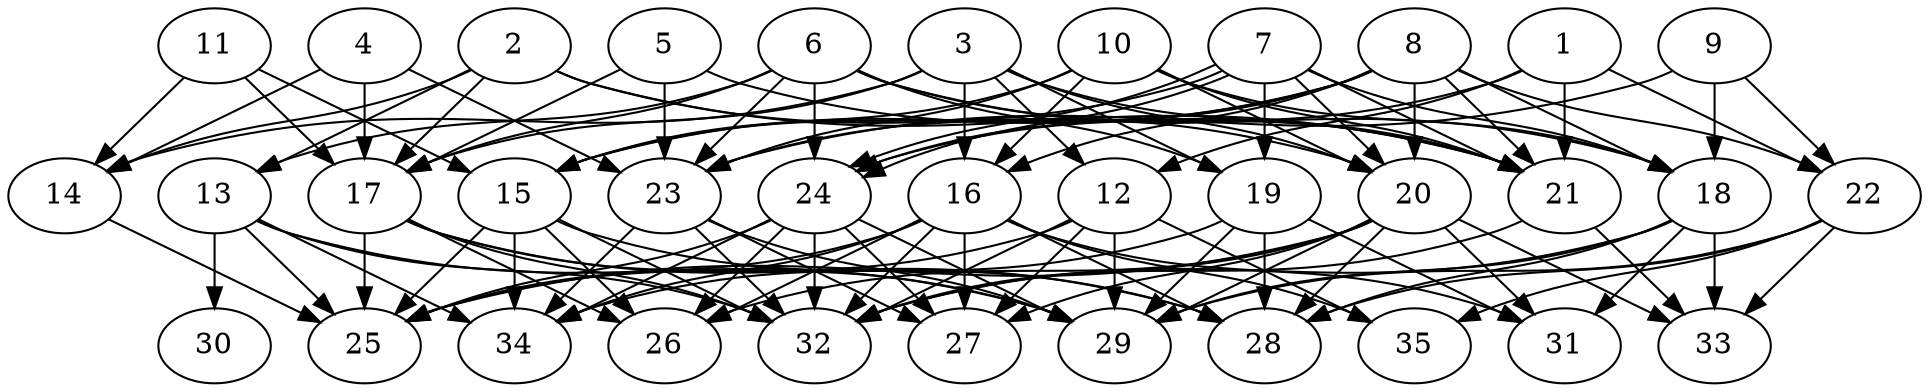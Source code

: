 // DAG automatically generated by daggen at Thu Oct  3 14:05:36 2019
// ./daggen --dot -n 35 --ccr 0.3 --fat 0.7 --regular 0.9 --density 0.7 --mindata 5242880 --maxdata 52428800 
digraph G {
  1 [size="41018027", alpha="0.02", expect_size="12305408"] 
  1 -> 12 [size ="12305408"]
  1 -> 21 [size ="12305408"]
  1 -> 22 [size ="12305408"]
  1 -> 24 [size ="12305408"]
  2 [size="142138027", alpha="0.18", expect_size="42641408"] 
  2 -> 13 [size ="42641408"]
  2 -> 14 [size ="42641408"]
  2 -> 17 [size ="42641408"]
  2 -> 20 [size ="42641408"]
  2 -> 21 [size ="42641408"]
  3 [size="153879893", alpha="0.10", expect_size="46163968"] 
  3 -> 12 [size ="46163968"]
  3 -> 14 [size ="46163968"]
  3 -> 16 [size ="46163968"]
  3 -> 17 [size ="46163968"]
  3 -> 19 [size ="46163968"]
  3 -> 20 [size ="46163968"]
  3 -> 21 [size ="46163968"]
  4 [size="93781333", alpha="0.04", expect_size="28134400"] 
  4 -> 14 [size ="28134400"]
  4 -> 17 [size ="28134400"]
  4 -> 23 [size ="28134400"]
  5 [size="141523627", alpha="0.03", expect_size="42457088"] 
  5 -> 17 [size ="42457088"]
  5 -> 21 [size ="42457088"]
  5 -> 23 [size ="42457088"]
  6 [size="63726933", alpha="0.09", expect_size="19118080"] 
  6 -> 13 [size ="19118080"]
  6 -> 17 [size ="19118080"]
  6 -> 18 [size ="19118080"]
  6 -> 19 [size ="19118080"]
  6 -> 21 [size ="19118080"]
  6 -> 23 [size ="19118080"]
  6 -> 24 [size ="19118080"]
  7 [size="101003947", alpha="0.15", expect_size="30301184"] 
  7 -> 15 [size ="30301184"]
  7 -> 18 [size ="30301184"]
  7 -> 19 [size ="30301184"]
  7 -> 20 [size ="30301184"]
  7 -> 21 [size ="30301184"]
  7 -> 24 [size ="30301184"]
  7 -> 24 [size ="30301184"]
  8 [size="44253867", alpha="0.05", expect_size="13276160"] 
  8 -> 15 [size ="13276160"]
  8 -> 16 [size ="13276160"]
  8 -> 18 [size ="13276160"]
  8 -> 20 [size ="13276160"]
  8 -> 21 [size ="13276160"]
  8 -> 22 [size ="13276160"]
  8 -> 23 [size ="13276160"]
  8 -> 24 [size ="13276160"]
  9 [size="113329493", alpha="0.14", expect_size="33998848"] 
  9 -> 18 [size ="33998848"]
  9 -> 22 [size ="33998848"]
  9 -> 23 [size ="33998848"]
  10 [size="165017600", alpha="0.12", expect_size="49505280"] 
  10 -> 15 [size ="49505280"]
  10 -> 16 [size ="49505280"]
  10 -> 18 [size ="49505280"]
  10 -> 20 [size ="49505280"]
  10 -> 21 [size ="49505280"]
  10 -> 23 [size ="49505280"]
  11 [size="58214400", alpha="0.17", expect_size="17464320"] 
  11 -> 14 [size ="17464320"]
  11 -> 15 [size ="17464320"]
  11 -> 17 [size ="17464320"]
  12 [size="71010987", alpha="0.19", expect_size="21303296"] 
  12 -> 25 [size ="21303296"]
  12 -> 27 [size ="21303296"]
  12 -> 29 [size ="21303296"]
  12 -> 32 [size ="21303296"]
  12 -> 35 [size ="21303296"]
  13 [size="57074347", alpha="0.07", expect_size="17122304"] 
  13 -> 25 [size ="17122304"]
  13 -> 29 [size ="17122304"]
  13 -> 30 [size ="17122304"]
  13 -> 32 [size ="17122304"]
  13 -> 34 [size ="17122304"]
  14 [size="139035307", alpha="0.16", expect_size="41710592"] 
  14 -> 25 [size ="41710592"]
  15 [size="171267413", alpha="0.18", expect_size="51380224"] 
  15 -> 25 [size ="51380224"]
  15 -> 26 [size ="51380224"]
  15 -> 28 [size ="51380224"]
  15 -> 32 [size ="51380224"]
  15 -> 34 [size ="51380224"]
  16 [size="40383147", alpha="0.01", expect_size="12114944"] 
  16 -> 25 [size ="12114944"]
  16 -> 26 [size ="12114944"]
  16 -> 27 [size ="12114944"]
  16 -> 28 [size ="12114944"]
  16 -> 31 [size ="12114944"]
  16 -> 32 [size ="12114944"]
  16 -> 34 [size ="12114944"]
  16 -> 35 [size ="12114944"]
  17 [size="114500267", alpha="0.10", expect_size="34350080"] 
  17 -> 25 [size ="34350080"]
  17 -> 26 [size ="34350080"]
  17 -> 28 [size ="34350080"]
  17 -> 29 [size ="34350080"]
  17 -> 32 [size ="34350080"]
  18 [size="75055787", alpha="0.08", expect_size="22516736"] 
  18 -> 28 [size ="22516736"]
  18 -> 29 [size ="22516736"]
  18 -> 31 [size ="22516736"]
  18 -> 32 [size ="22516736"]
  18 -> 33 [size ="22516736"]
  19 [size="112626347", alpha="0.01", expect_size="33787904"] 
  19 -> 28 [size ="33787904"]
  19 -> 29 [size ="33787904"]
  19 -> 31 [size ="33787904"]
  19 -> 34 [size ="33787904"]
  20 [size="63351467", alpha="0.02", expect_size="19005440"] 
  20 -> 25 [size ="19005440"]
  20 -> 26 [size ="19005440"]
  20 -> 27 [size ="19005440"]
  20 -> 28 [size ="19005440"]
  20 -> 29 [size ="19005440"]
  20 -> 31 [size ="19005440"]
  20 -> 32 [size ="19005440"]
  20 -> 33 [size ="19005440"]
  21 [size="158419627", alpha="0.05", expect_size="47525888"] 
  21 -> 32 [size ="47525888"]
  21 -> 33 [size ="47525888"]
  22 [size="133662720", alpha="0.05", expect_size="40098816"] 
  22 -> 28 [size ="40098816"]
  22 -> 29 [size ="40098816"]
  22 -> 33 [size ="40098816"]
  22 -> 35 [size ="40098816"]
  23 [size="124112213", alpha="0.02", expect_size="37233664"] 
  23 -> 27 [size ="37233664"]
  23 -> 29 [size ="37233664"]
  23 -> 32 [size ="37233664"]
  23 -> 34 [size ="37233664"]
  24 [size="23173120", alpha="0.08", expect_size="6951936"] 
  24 -> 25 [size ="6951936"]
  24 -> 26 [size ="6951936"]
  24 -> 27 [size ="6951936"]
  24 -> 29 [size ="6951936"]
  24 -> 32 [size ="6951936"]
  24 -> 34 [size ="6951936"]
  25 [size="147496960", alpha="0.11", expect_size="44249088"] 
  26 [size="132256427", alpha="0.19", expect_size="39676928"] 
  27 [size="136557227", alpha="0.18", expect_size="40967168"] 
  28 [size="56541867", alpha="0.00", expect_size="16962560"] 
  29 [size="115766613", alpha="0.15", expect_size="34729984"] 
  30 [size="122275840", alpha="0.08", expect_size="36682752"] 
  31 [size="134468267", alpha="0.06", expect_size="40340480"] 
  32 [size="18595840", alpha="0.12", expect_size="5578752"] 
  33 [size="56613547", alpha="0.02", expect_size="16984064"] 
  34 [size="70348800", alpha="0.08", expect_size="21104640"] 
  35 [size="136106667", alpha="0.13", expect_size="40832000"] 
}
